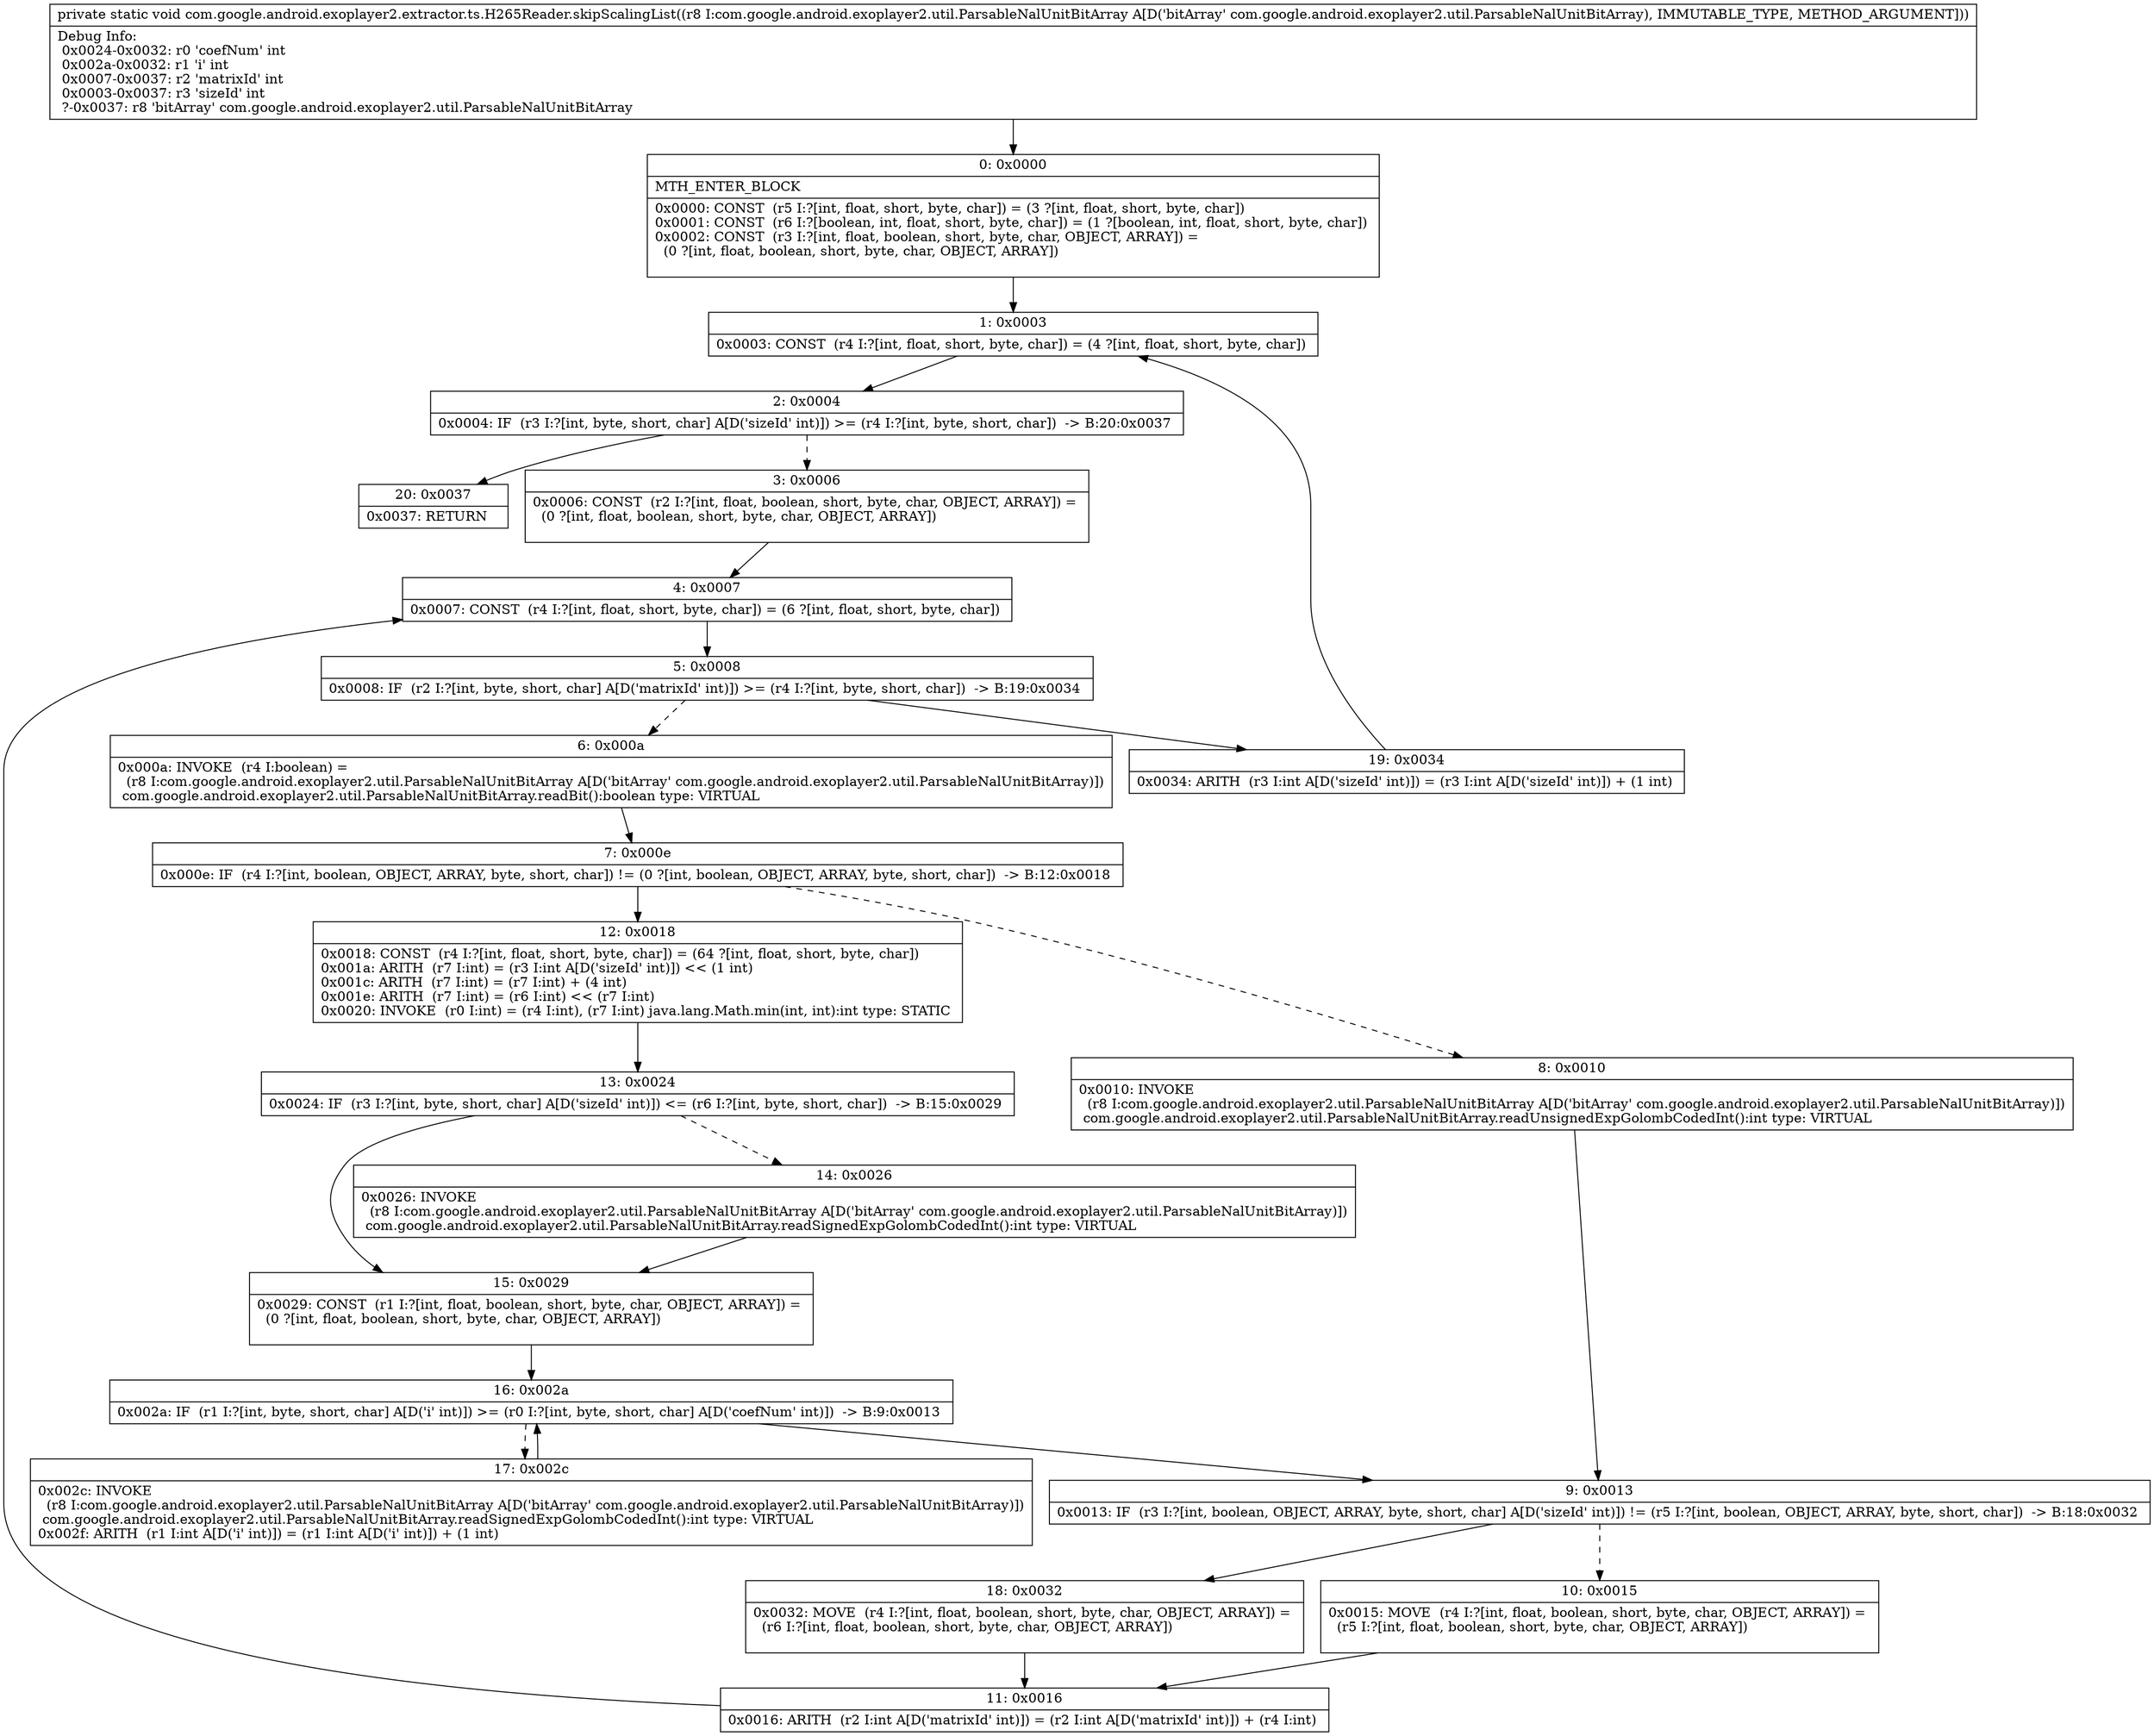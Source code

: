 digraph "CFG forcom.google.android.exoplayer2.extractor.ts.H265Reader.skipScalingList(Lcom\/google\/android\/exoplayer2\/util\/ParsableNalUnitBitArray;)V" {
Node_0 [shape=record,label="{0\:\ 0x0000|MTH_ENTER_BLOCK\l|0x0000: CONST  (r5 I:?[int, float, short, byte, char]) = (3 ?[int, float, short, byte, char]) \l0x0001: CONST  (r6 I:?[boolean, int, float, short, byte, char]) = (1 ?[boolean, int, float, short, byte, char]) \l0x0002: CONST  (r3 I:?[int, float, boolean, short, byte, char, OBJECT, ARRAY]) = \l  (0 ?[int, float, boolean, short, byte, char, OBJECT, ARRAY])\l \l}"];
Node_1 [shape=record,label="{1\:\ 0x0003|0x0003: CONST  (r4 I:?[int, float, short, byte, char]) = (4 ?[int, float, short, byte, char]) \l}"];
Node_2 [shape=record,label="{2\:\ 0x0004|0x0004: IF  (r3 I:?[int, byte, short, char] A[D('sizeId' int)]) \>= (r4 I:?[int, byte, short, char])  \-\> B:20:0x0037 \l}"];
Node_3 [shape=record,label="{3\:\ 0x0006|0x0006: CONST  (r2 I:?[int, float, boolean, short, byte, char, OBJECT, ARRAY]) = \l  (0 ?[int, float, boolean, short, byte, char, OBJECT, ARRAY])\l \l}"];
Node_4 [shape=record,label="{4\:\ 0x0007|0x0007: CONST  (r4 I:?[int, float, short, byte, char]) = (6 ?[int, float, short, byte, char]) \l}"];
Node_5 [shape=record,label="{5\:\ 0x0008|0x0008: IF  (r2 I:?[int, byte, short, char] A[D('matrixId' int)]) \>= (r4 I:?[int, byte, short, char])  \-\> B:19:0x0034 \l}"];
Node_6 [shape=record,label="{6\:\ 0x000a|0x000a: INVOKE  (r4 I:boolean) = \l  (r8 I:com.google.android.exoplayer2.util.ParsableNalUnitBitArray A[D('bitArray' com.google.android.exoplayer2.util.ParsableNalUnitBitArray)])\l com.google.android.exoplayer2.util.ParsableNalUnitBitArray.readBit():boolean type: VIRTUAL \l}"];
Node_7 [shape=record,label="{7\:\ 0x000e|0x000e: IF  (r4 I:?[int, boolean, OBJECT, ARRAY, byte, short, char]) != (0 ?[int, boolean, OBJECT, ARRAY, byte, short, char])  \-\> B:12:0x0018 \l}"];
Node_8 [shape=record,label="{8\:\ 0x0010|0x0010: INVOKE  \l  (r8 I:com.google.android.exoplayer2.util.ParsableNalUnitBitArray A[D('bitArray' com.google.android.exoplayer2.util.ParsableNalUnitBitArray)])\l com.google.android.exoplayer2.util.ParsableNalUnitBitArray.readUnsignedExpGolombCodedInt():int type: VIRTUAL \l}"];
Node_9 [shape=record,label="{9\:\ 0x0013|0x0013: IF  (r3 I:?[int, boolean, OBJECT, ARRAY, byte, short, char] A[D('sizeId' int)]) != (r5 I:?[int, boolean, OBJECT, ARRAY, byte, short, char])  \-\> B:18:0x0032 \l}"];
Node_10 [shape=record,label="{10\:\ 0x0015|0x0015: MOVE  (r4 I:?[int, float, boolean, short, byte, char, OBJECT, ARRAY]) = \l  (r5 I:?[int, float, boolean, short, byte, char, OBJECT, ARRAY])\l \l}"];
Node_11 [shape=record,label="{11\:\ 0x0016|0x0016: ARITH  (r2 I:int A[D('matrixId' int)]) = (r2 I:int A[D('matrixId' int)]) + (r4 I:int) \l}"];
Node_12 [shape=record,label="{12\:\ 0x0018|0x0018: CONST  (r4 I:?[int, float, short, byte, char]) = (64 ?[int, float, short, byte, char]) \l0x001a: ARITH  (r7 I:int) = (r3 I:int A[D('sizeId' int)]) \<\< (1 int) \l0x001c: ARITH  (r7 I:int) = (r7 I:int) + (4 int) \l0x001e: ARITH  (r7 I:int) = (r6 I:int) \<\< (r7 I:int) \l0x0020: INVOKE  (r0 I:int) = (r4 I:int), (r7 I:int) java.lang.Math.min(int, int):int type: STATIC \l}"];
Node_13 [shape=record,label="{13\:\ 0x0024|0x0024: IF  (r3 I:?[int, byte, short, char] A[D('sizeId' int)]) \<= (r6 I:?[int, byte, short, char])  \-\> B:15:0x0029 \l}"];
Node_14 [shape=record,label="{14\:\ 0x0026|0x0026: INVOKE  \l  (r8 I:com.google.android.exoplayer2.util.ParsableNalUnitBitArray A[D('bitArray' com.google.android.exoplayer2.util.ParsableNalUnitBitArray)])\l com.google.android.exoplayer2.util.ParsableNalUnitBitArray.readSignedExpGolombCodedInt():int type: VIRTUAL \l}"];
Node_15 [shape=record,label="{15\:\ 0x0029|0x0029: CONST  (r1 I:?[int, float, boolean, short, byte, char, OBJECT, ARRAY]) = \l  (0 ?[int, float, boolean, short, byte, char, OBJECT, ARRAY])\l \l}"];
Node_16 [shape=record,label="{16\:\ 0x002a|0x002a: IF  (r1 I:?[int, byte, short, char] A[D('i' int)]) \>= (r0 I:?[int, byte, short, char] A[D('coefNum' int)])  \-\> B:9:0x0013 \l}"];
Node_17 [shape=record,label="{17\:\ 0x002c|0x002c: INVOKE  \l  (r8 I:com.google.android.exoplayer2.util.ParsableNalUnitBitArray A[D('bitArray' com.google.android.exoplayer2.util.ParsableNalUnitBitArray)])\l com.google.android.exoplayer2.util.ParsableNalUnitBitArray.readSignedExpGolombCodedInt():int type: VIRTUAL \l0x002f: ARITH  (r1 I:int A[D('i' int)]) = (r1 I:int A[D('i' int)]) + (1 int) \l}"];
Node_18 [shape=record,label="{18\:\ 0x0032|0x0032: MOVE  (r4 I:?[int, float, boolean, short, byte, char, OBJECT, ARRAY]) = \l  (r6 I:?[int, float, boolean, short, byte, char, OBJECT, ARRAY])\l \l}"];
Node_19 [shape=record,label="{19\:\ 0x0034|0x0034: ARITH  (r3 I:int A[D('sizeId' int)]) = (r3 I:int A[D('sizeId' int)]) + (1 int) \l}"];
Node_20 [shape=record,label="{20\:\ 0x0037|0x0037: RETURN   \l}"];
MethodNode[shape=record,label="{private static void com.google.android.exoplayer2.extractor.ts.H265Reader.skipScalingList((r8 I:com.google.android.exoplayer2.util.ParsableNalUnitBitArray A[D('bitArray' com.google.android.exoplayer2.util.ParsableNalUnitBitArray), IMMUTABLE_TYPE, METHOD_ARGUMENT]))  | Debug Info:\l  0x0024\-0x0032: r0 'coefNum' int\l  0x002a\-0x0032: r1 'i' int\l  0x0007\-0x0037: r2 'matrixId' int\l  0x0003\-0x0037: r3 'sizeId' int\l  ?\-0x0037: r8 'bitArray' com.google.android.exoplayer2.util.ParsableNalUnitBitArray\l}"];
MethodNode -> Node_0;
Node_0 -> Node_1;
Node_1 -> Node_2;
Node_2 -> Node_3[style=dashed];
Node_2 -> Node_20;
Node_3 -> Node_4;
Node_4 -> Node_5;
Node_5 -> Node_6[style=dashed];
Node_5 -> Node_19;
Node_6 -> Node_7;
Node_7 -> Node_8[style=dashed];
Node_7 -> Node_12;
Node_8 -> Node_9;
Node_9 -> Node_10[style=dashed];
Node_9 -> Node_18;
Node_10 -> Node_11;
Node_11 -> Node_4;
Node_12 -> Node_13;
Node_13 -> Node_14[style=dashed];
Node_13 -> Node_15;
Node_14 -> Node_15;
Node_15 -> Node_16;
Node_16 -> Node_9;
Node_16 -> Node_17[style=dashed];
Node_17 -> Node_16;
Node_18 -> Node_11;
Node_19 -> Node_1;
}

